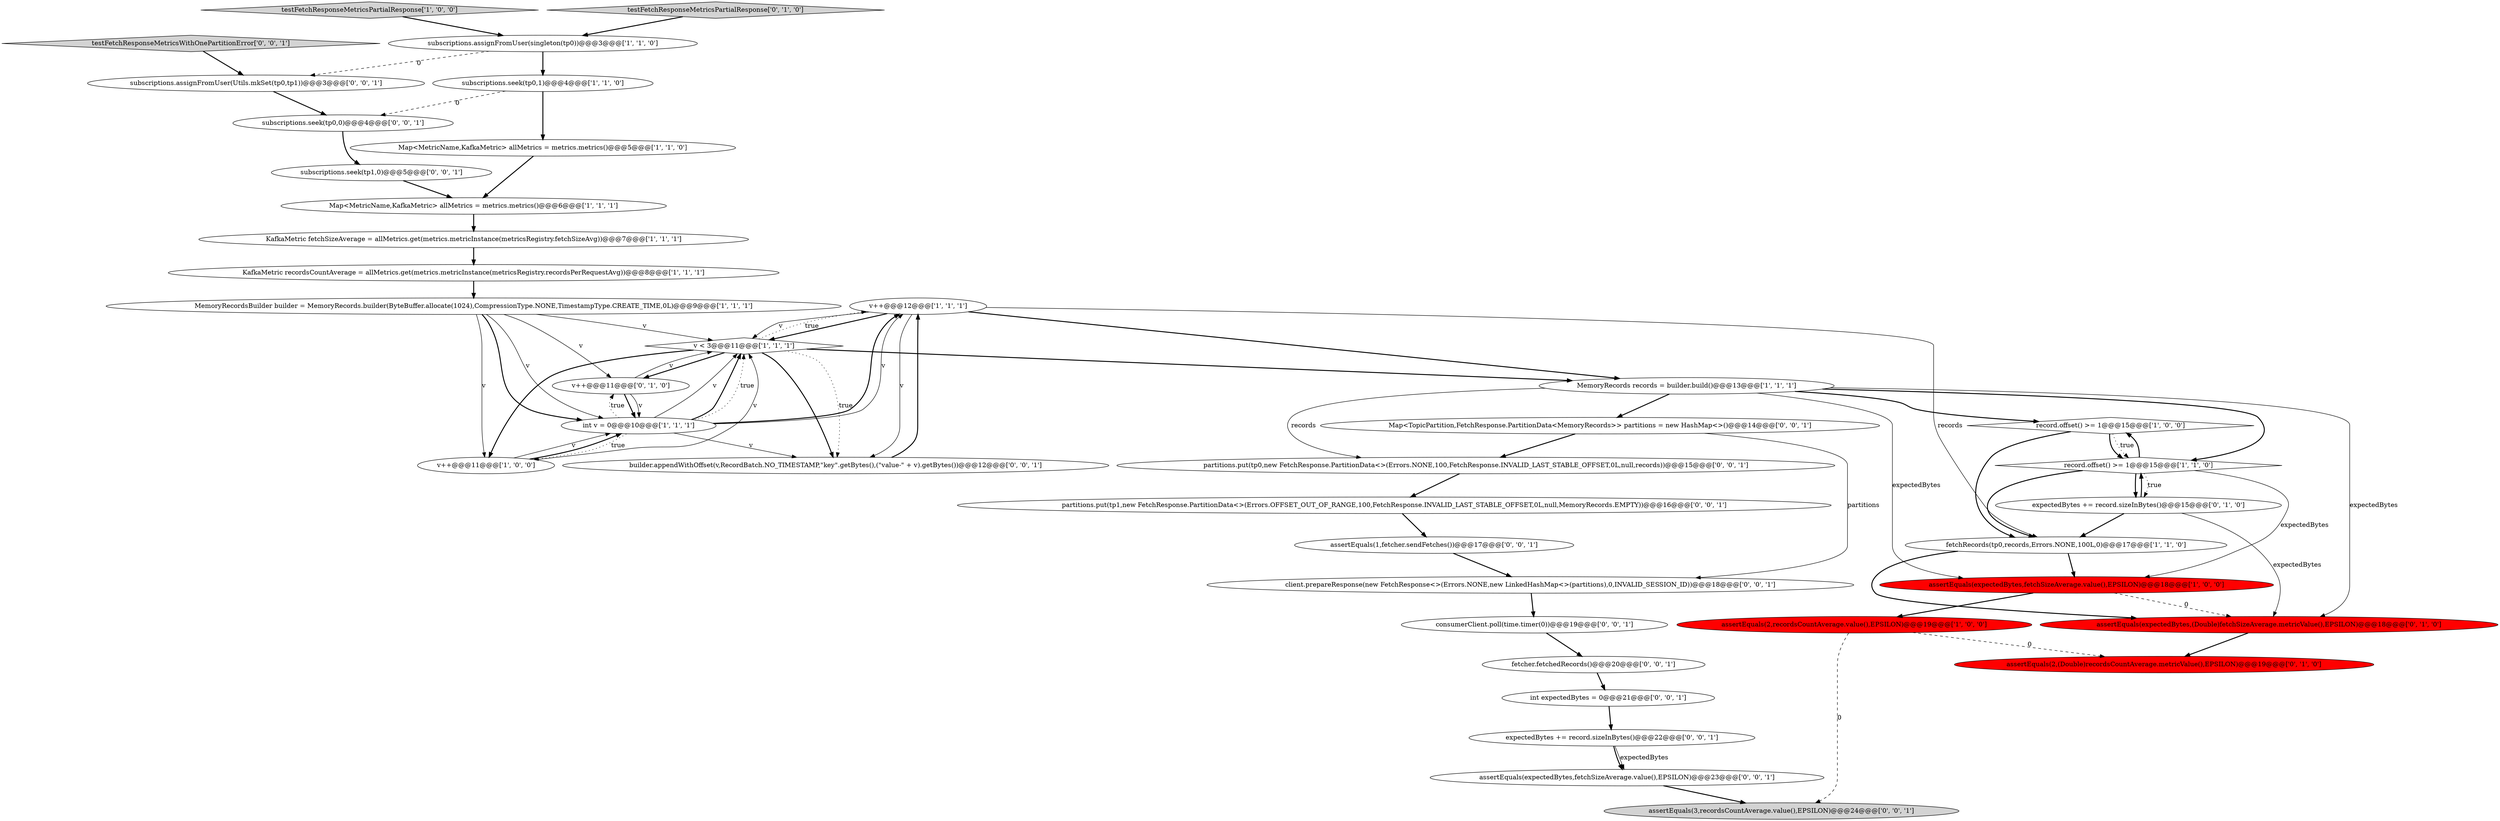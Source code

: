 digraph {
10 [style = filled, label = "assertEquals(expectedBytes,fetchSizeAverage.value(),EPSILON)@@@18@@@['1', '0', '0']", fillcolor = red, shape = ellipse image = "AAA1AAABBB1BBB"];
12 [style = filled, label = "Map<MetricName,KafkaMetric> allMetrics = metrics.metrics()@@@6@@@['1', '1', '1']", fillcolor = white, shape = ellipse image = "AAA0AAABBB1BBB"];
1 [style = filled, label = "KafkaMetric recordsCountAverage = allMetrics.get(metrics.metricInstance(metricsRegistry.recordsPerRequestAvg))@@@8@@@['1', '1', '1']", fillcolor = white, shape = ellipse image = "AAA0AAABBB1BBB"];
7 [style = filled, label = "testFetchResponseMetricsPartialResponse['1', '0', '0']", fillcolor = lightgray, shape = diamond image = "AAA0AAABBB1BBB"];
36 [style = filled, label = "expectedBytes += record.sizeInBytes()@@@22@@@['0', '0', '1']", fillcolor = white, shape = ellipse image = "AAA0AAABBB3BBB"];
37 [style = filled, label = "assertEquals(expectedBytes,fetchSizeAverage.value(),EPSILON)@@@23@@@['0', '0', '1']", fillcolor = white, shape = ellipse image = "AAA0AAABBB3BBB"];
24 [style = filled, label = "assertEquals(3,recordsCountAverage.value(),EPSILON)@@@24@@@['0', '0', '1']", fillcolor = lightgray, shape = ellipse image = "AAA0AAABBB3BBB"];
31 [style = filled, label = "client.prepareResponse(new FetchResponse<>(Errors.NONE,new LinkedHashMap<>(partitions),0,INVALID_SESSION_ID))@@@18@@@['0', '0', '1']", fillcolor = white, shape = ellipse image = "AAA0AAABBB3BBB"];
29 [style = filled, label = "builder.appendWithOffset(v,RecordBatch.NO_TIMESTAMP,\"key\".getBytes(),(\"value-\" + v).getBytes())@@@12@@@['0', '0', '1']", fillcolor = white, shape = ellipse image = "AAA0AAABBB3BBB"];
11 [style = filled, label = "record.offset() >= 1@@@15@@@['1', '0', '0']", fillcolor = white, shape = diamond image = "AAA0AAABBB1BBB"];
33 [style = filled, label = "testFetchResponseMetricsWithOnePartitionError['0', '0', '1']", fillcolor = lightgray, shape = diamond image = "AAA0AAABBB3BBB"];
18 [style = filled, label = "v++@@@11@@@['0', '1', '0']", fillcolor = white, shape = ellipse image = "AAA0AAABBB2BBB"];
15 [style = filled, label = "v++@@@12@@@['1', '1', '1']", fillcolor = white, shape = ellipse image = "AAA0AAABBB1BBB"];
23 [style = filled, label = "consumerClient.poll(time.timer(0))@@@19@@@['0', '0', '1']", fillcolor = white, shape = ellipse image = "AAA0AAABBB3BBB"];
21 [style = filled, label = "assertEquals(expectedBytes,(Double)fetchSizeAverage.metricValue(),EPSILON)@@@18@@@['0', '1', '0']", fillcolor = red, shape = ellipse image = "AAA1AAABBB2BBB"];
6 [style = filled, label = "KafkaMetric fetchSizeAverage = allMetrics.get(metrics.metricInstance(metricsRegistry.fetchSizeAvg))@@@7@@@['1', '1', '1']", fillcolor = white, shape = ellipse image = "AAA0AAABBB1BBB"];
35 [style = filled, label = "int expectedBytes = 0@@@21@@@['0', '0', '1']", fillcolor = white, shape = ellipse image = "AAA0AAABBB3BBB"];
3 [style = filled, label = "MemoryRecords records = builder.build()@@@13@@@['1', '1', '1']", fillcolor = white, shape = ellipse image = "AAA0AAABBB1BBB"];
38 [style = filled, label = "assertEquals(1,fetcher.sendFetches())@@@17@@@['0', '0', '1']", fillcolor = white, shape = ellipse image = "AAA0AAABBB3BBB"];
14 [style = filled, label = "fetchRecords(tp0,records,Errors.NONE,100L,0)@@@17@@@['1', '1', '0']", fillcolor = white, shape = ellipse image = "AAA0AAABBB1BBB"];
0 [style = filled, label = "subscriptions.assignFromUser(singleton(tp0))@@@3@@@['1', '1', '0']", fillcolor = white, shape = ellipse image = "AAA0AAABBB1BBB"];
26 [style = filled, label = "subscriptions.seek(tp0,0)@@@4@@@['0', '0', '1']", fillcolor = white, shape = ellipse image = "AAA0AAABBB3BBB"];
32 [style = filled, label = "partitions.put(tp1,new FetchResponse.PartitionData<>(Errors.OFFSET_OUT_OF_RANGE,100,FetchResponse.INVALID_LAST_STABLE_OFFSET,0L,null,MemoryRecords.EMPTY))@@@16@@@['0', '0', '1']", fillcolor = white, shape = ellipse image = "AAA0AAABBB3BBB"];
34 [style = filled, label = "fetcher.fetchedRecords()@@@20@@@['0', '0', '1']", fillcolor = white, shape = ellipse image = "AAA0AAABBB3BBB"];
20 [style = filled, label = "testFetchResponseMetricsPartialResponse['0', '1', '0']", fillcolor = lightgray, shape = diamond image = "AAA0AAABBB2BBB"];
22 [style = filled, label = "assertEquals(2,(Double)recordsCountAverage.metricValue(),EPSILON)@@@19@@@['0', '1', '0']", fillcolor = red, shape = ellipse image = "AAA1AAABBB2BBB"];
25 [style = filled, label = "subscriptions.assignFromUser(Utils.mkSet(tp0,tp1))@@@3@@@['0', '0', '1']", fillcolor = white, shape = ellipse image = "AAA0AAABBB3BBB"];
13 [style = filled, label = "subscriptions.seek(tp0,1)@@@4@@@['1', '1', '0']", fillcolor = white, shape = ellipse image = "AAA0AAABBB1BBB"];
5 [style = filled, label = "v++@@@11@@@['1', '0', '0']", fillcolor = white, shape = ellipse image = "AAA0AAABBB1BBB"];
28 [style = filled, label = "partitions.put(tp0,new FetchResponse.PartitionData<>(Errors.NONE,100,FetchResponse.INVALID_LAST_STABLE_OFFSET,0L,null,records))@@@15@@@['0', '0', '1']", fillcolor = white, shape = ellipse image = "AAA0AAABBB3BBB"];
9 [style = filled, label = "v < 3@@@11@@@['1', '1', '1']", fillcolor = white, shape = diamond image = "AAA0AAABBB1BBB"];
8 [style = filled, label = "MemoryRecordsBuilder builder = MemoryRecords.builder(ByteBuffer.allocate(1024),CompressionType.NONE,TimestampType.CREATE_TIME,0L)@@@9@@@['1', '1', '1']", fillcolor = white, shape = ellipse image = "AAA0AAABBB1BBB"];
30 [style = filled, label = "subscriptions.seek(tp1,0)@@@5@@@['0', '0', '1']", fillcolor = white, shape = ellipse image = "AAA0AAABBB3BBB"];
4 [style = filled, label = "Map<MetricName,KafkaMetric> allMetrics = metrics.metrics()@@@5@@@['1', '1', '0']", fillcolor = white, shape = ellipse image = "AAA0AAABBB1BBB"];
19 [style = filled, label = "expectedBytes += record.sizeInBytes()@@@15@@@['0', '1', '0']", fillcolor = white, shape = ellipse image = "AAA0AAABBB2BBB"];
27 [style = filled, label = "Map<TopicPartition,FetchResponse.PartitionData<MemoryRecords>> partitions = new HashMap<>()@@@14@@@['0', '0', '1']", fillcolor = white, shape = ellipse image = "AAA0AAABBB3BBB"];
16 [style = filled, label = "record.offset() >= 1@@@15@@@['1', '1', '0']", fillcolor = white, shape = diamond image = "AAA0AAABBB1BBB"];
2 [style = filled, label = "assertEquals(2,recordsCountAverage.value(),EPSILON)@@@19@@@['1', '0', '0']", fillcolor = red, shape = ellipse image = "AAA1AAABBB1BBB"];
17 [style = filled, label = "int v = 0@@@10@@@['1', '1', '1']", fillcolor = white, shape = ellipse image = "AAA0AAABBB1BBB"];
11->16 [style = bold, label=""];
16->19 [style = dotted, label="true"];
29->15 [style = bold, label=""];
8->18 [style = solid, label="v"];
9->29 [style = dotted, label="true"];
31->23 [style = bold, label=""];
1->8 [style = bold, label=""];
16->11 [style = bold, label=""];
37->24 [style = bold, label=""];
0->13 [style = bold, label=""];
8->5 [style = solid, label="v"];
5->17 [style = solid, label="v"];
17->18 [style = dotted, label="true"];
11->14 [style = bold, label=""];
10->21 [style = dashed, label="0"];
17->15 [style = solid, label="v"];
17->9 [style = bold, label=""];
27->28 [style = bold, label=""];
20->0 [style = bold, label=""];
3->11 [style = bold, label=""];
18->17 [style = bold, label=""];
14->10 [style = bold, label=""];
7->0 [style = bold, label=""];
38->31 [style = bold, label=""];
17->9 [style = solid, label="v"];
3->16 [style = bold, label=""];
3->28 [style = solid, label="records"];
16->19 [style = bold, label=""];
15->3 [style = bold, label=""];
12->6 [style = bold, label=""];
5->17 [style = bold, label=""];
18->17 [style = solid, label="v"];
13->26 [style = dashed, label="0"];
19->16 [style = bold, label=""];
26->30 [style = bold, label=""];
3->27 [style = bold, label=""];
28->32 [style = bold, label=""];
15->29 [style = solid, label="v"];
8->17 [style = bold, label=""];
32->38 [style = bold, label=""];
6->1 [style = bold, label=""];
30->12 [style = bold, label=""];
3->21 [style = solid, label="expectedBytes"];
9->18 [style = bold, label=""];
19->14 [style = bold, label=""];
0->25 [style = dashed, label="0"];
17->29 [style = solid, label="v"];
33->25 [style = bold, label=""];
21->22 [style = bold, label=""];
15->9 [style = bold, label=""];
8->9 [style = solid, label="v"];
8->17 [style = solid, label="v"];
17->9 [style = dotted, label="true"];
25->26 [style = bold, label=""];
17->15 [style = bold, label=""];
27->31 [style = solid, label="partitions"];
9->5 [style = bold, label=""];
4->12 [style = bold, label=""];
9->3 [style = bold, label=""];
16->14 [style = bold, label=""];
23->34 [style = bold, label=""];
11->16 [style = dotted, label="true"];
10->2 [style = bold, label=""];
5->9 [style = solid, label="v"];
16->10 [style = solid, label="expectedBytes"];
36->37 [style = bold, label=""];
34->35 [style = bold, label=""];
3->10 [style = solid, label="expectedBytes"];
35->36 [style = bold, label=""];
17->5 [style = dotted, label="true"];
9->15 [style = dotted, label="true"];
2->24 [style = dashed, label="0"];
15->14 [style = solid, label="records"];
9->29 [style = bold, label=""];
2->22 [style = dashed, label="0"];
19->21 [style = solid, label="expectedBytes"];
14->21 [style = bold, label=""];
15->9 [style = solid, label="v"];
36->37 [style = solid, label="expectedBytes"];
18->9 [style = solid, label="v"];
13->4 [style = bold, label=""];
}
